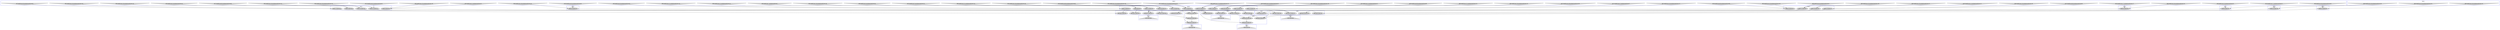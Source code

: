 digraph G{

subgraph cluster_0 {
	node [style=filled];
	89;
	97;
	86;
	83;
	color=blue;
	label = " add_0";
}
subgraph cluster_1 {
	node [style=filled];
	93;
	85;
	81;
	90;
	87;
	color=blue;
	label = " add_1";
}
subgraph cluster_2 {
	node [style=filled];
	88;
	96;
	82;
	91;
	color=blue;
	label = " add_2";
}
subgraph cluster_3 {
	node [style=filled];
	92;
	94;
	95;
	color=blue;
	label = " add_3";
}
subgraph cluster_4 {
	node [style=filled];
	84;
	98;
	99;
	color=blue;
	label = " add_4";
}
subgraph cluster_5 {
	node [style=filled];
	80;
	color=blue;
	label = " add_5";
}
subgraph cluster_6 {
	node [style=filled];
	34;
	66;
	50;
	2;
	18;
	37;
	5;
	69;
	53;
	21;
	72;
	color=blue;
	label = " mul_0";
}
subgraph cluster_7 {
	node [style=filled];
	24;
	40;
	8;
	56;
	11;
	color=blue;
	label = " mul_1";
}
subgraph cluster_8 {
	node [style=filled];
	43;
	27;
	59;
	75;
	color=blue;
	label = " mul_2";
}
subgraph cluster_9 {
	node [style=filled];
	30;
	color=blue;
	label = " mul_3";
}
subgraph cluster_10 {
	node [style=filled];
	78;
	color=blue;
	label = " mul_4";
}
subgraph cluster_11 {
	node [style=filled];
	62;
	color=blue;
	label = " mul_5";
}
subgraph cluster_12 {
	node [style=filled];
	46;
	color=blue;
	label = " mul_6";
}
subgraph cluster_13 {
	node [style=filled];
	14;
	color=blue;
	label = " mul_7";
}
subgraph cluster_14 {
	node [style=filled];
	0;
	3;
	6;
	9;
	12;
	16;
	19;
	22;
	25;
	28;
	32;
	35;
	38;
	41;
	44;
	48;
	51;
	54;
	57;
	60;
	64;
	67;
	70;
	73;
	76;
	1;
	33;
	65;
	49;
	17;
	4;
	36;
	68;
	52;
	20;
	55;
	71;
	7;
	23;
	39;
	42;
	74;
	26;
	10;
	58;
	77;
	61;
	color=blue;
	label = " load_0";
}
subgraph cluster_15 {
	node [style=filled];
	13;
	45;
	29;
	color=blue;
	label = " load_1";
}
subgraph cluster_16 {
	node [style=filled];
	15;
	color=blue;
	label = " store_0";
}
subgraph cluster_17 {
	node [style=filled];
	63;
	color=blue;
	label = " store_1";
}
subgraph cluster_18 {
	node [style=filled];
	47;
	color=blue;
	label = " store_2";
}
subgraph cluster_19 {
	node [style=filled];
	79;
	color=blue;
	label = " store_3";
}
subgraph cluster_20 {
	node [style=filled];
	31;
	color=blue;
	label = " store_4";
}
0[label="A[0].ASAPCycle:7.ArchitecturalCycle:7";shape=invtriangle];
1[label="B[0].ASAPCycle:121.ArchitecturalCycle:121";shape=invtriangle];
2[label="mul6.Cycle:129";shape=ellipse];
3[label="A[1].ASAPCycle:12.ArchitecturalCycle:12";shape=invtriangle];
4[label="B[1].ASAPCycle:126.ArchitecturalCycle:126";shape=invtriangle];
5[label="mul6.1.Cycle:135";shape=ellipse];
6[label="A[2].ASAPCycle:16.ArchitecturalCycle:16";shape=invtriangle];
7[label="B[2].ASAPCycle:130.ArchitecturalCycle:133";shape=invtriangle];
8[label="mul6.2.Cycle:139";shape=ellipse];
9[label="A[3].ASAPCycle:21.ArchitecturalCycle:21";shape=invtriangle];
10[label="B[3].ASAPCycle:135.ArchitecturalCycle:139";shape=invtriangle];
11[label="mul6.3.Cycle:143";shape=ellipse];
12[label="A[4].ASAPCycle:25.ArchitecturalCycle:25";shape=invtriangle];
13[label="B[4].ASAPCycle:140.ArchitecturalCycle:140";shape=invtriangle];
14[label="mul6.4.Cycle:141";shape=ellipse];
15[label="C[0].Cycle:148";shape=triangle];
16[label="A[5].ASAPCycle:30.ArchitecturalCycle:30";shape=invtriangle];
17[label="B[0].ASAPCycle:121.ArchitecturalCycle:125";shape=invtriangle];
18[label="mul6.17.Cycle:131";shape=ellipse];
19[label="A[6].ASAPCycle:34.ArchitecturalCycle:34";shape=invtriangle];
20[label="B[1].ASAPCycle:126.ArchitecturalCycle:130";shape=invtriangle];
21[label="mul6.1.1.Cycle:141";shape=ellipse];
22[label="A[7].ASAPCycle:39.ArchitecturalCycle:39";shape=invtriangle];
23[label="B[2].ASAPCycle:130.ArchitecturalCycle:134";shape=invtriangle];
24[label="mul6.2.1.Cycle:135";shape=ellipse];
25[label="A[8].ASAPCycle:44.ArchitecturalCycle:44";shape=invtriangle];
26[label="B[3].ASAPCycle:135.ArchitecturalCycle:138";shape=invtriangle];
27[label="mul6.3.1.Cycle:139";shape=ellipse];
28[label="A[9].ASAPCycle:48.ArchitecturalCycle:48";shape=invtriangle];
29[label="B[4].ASAPCycle:140.ArchitecturalCycle:142";shape=invtriangle];
30[label="mul6.4.1.Cycle:143";shape=ellipse];
31[label="C[1].Cycle:148";shape=triangle];
32[label="A[10].ASAPCycle:53.ArchitecturalCycle:53";shape=invtriangle];
33[label="B[0].ASAPCycle:121.ArchitecturalCycle:122";shape=invtriangle];
34[label="mul6.211.Cycle:123";shape=ellipse];
35[label="A[11].ASAPCycle:57.ArchitecturalCycle:57";shape=invtriangle];
36[label="B[1].ASAPCycle:126.ArchitecturalCycle:127";shape=invtriangle];
37[label="mul6.1.2.Cycle:133";shape=ellipse];
38[label="A[12].ASAPCycle:62.ArchitecturalCycle:62";shape=invtriangle];
39[label="B[2].ASAPCycle:130.ArchitecturalCycle:135";shape=invtriangle];
40[label="mul6.2.2.Cycle:137";shape=ellipse];
41[label="A[13].ASAPCycle:66.ArchitecturalCycle:66";shape=invtriangle];
42[label="B[3].ASAPCycle:135.ArchitecturalCycle:136";shape=invtriangle];
43[label="mul6.3.2.Cycle:137";shape=ellipse];
44[label="A[14].ASAPCycle:71.ArchitecturalCycle:71";shape=invtriangle];
45[label="B[4].ASAPCycle:140.ArchitecturalCycle:141";shape=invtriangle];
46[label="mul6.4.2.Cycle:142";shape=ellipse];
47[label="C[2].Cycle:148";shape=triangle];
48[label="A[15].ASAPCycle:76.ArchitecturalCycle:76";shape=invtriangle];
49[label="B[0].ASAPCycle:121.ArchitecturalCycle:124";shape=invtriangle];
50[label="mul6.315.Cycle:127";shape=ellipse];
51[label="A[16].ASAPCycle:80.ArchitecturalCycle:80";shape=invtriangle];
52[label="B[1].ASAPCycle:126.ArchitecturalCycle:129";shape=invtriangle];
53[label="mul6.1.3.Cycle:139";shape=ellipse];
54[label="A[17].ASAPCycle:85.ArchitecturalCycle:85";shape=invtriangle];
55[label="B[2].ASAPCycle:130.ArchitecturalCycle:131";shape=invtriangle];
56[label="mul6.2.3.Cycle:141";shape=ellipse];
57[label="A[18].ASAPCycle:89.ArchitecturalCycle:89";shape=invtriangle];
58[label="B[3].ASAPCycle:135.ArchitecturalCycle:140";shape=invtriangle];
59[label="mul6.3.3.Cycle:141";shape=ellipse];
60[label="A[19].ASAPCycle:94.ArchitecturalCycle:94";shape=invtriangle];
61[label="B[4].ASAPCycle:140.ArchitecturalCycle:142";shape=invtriangle];
62[label="mul6.4.3.Cycle:143";shape=ellipse];
63[label="C[3].Cycle:148";shape=triangle];
64[label="A[20].ASAPCycle:98.ArchitecturalCycle:98";shape=invtriangle];
65[label="B[0].ASAPCycle:121.ArchitecturalCycle:123";shape=invtriangle];
66[label="mul6.419.Cycle:125";shape=ellipse];
67[label="A[21].ASAPCycle:103.ArchitecturalCycle:103";shape=invtriangle];
68[label="B[1].ASAPCycle:126.ArchitecturalCycle:128";shape=invtriangle];
69[label="mul6.1.4.Cycle:137";shape=ellipse];
70[label="A[22].ASAPCycle:108.ArchitecturalCycle:108";shape=invtriangle];
71[label="B[2].ASAPCycle:130.ArchitecturalCycle:132";shape=invtriangle];
72[label="mul6.2.4.Cycle:143";shape=ellipse];
73[label="A[23].ASAPCycle:112.ArchitecturalCycle:112";shape=invtriangle];
74[label="B[3].ASAPCycle:135.ArchitecturalCycle:137";shape=invtriangle];
75[label="mul6.3.4.Cycle:143";shape=ellipse];
76[label="A[24].ASAPCycle:117.ArchitecturalCycle:117";shape=invtriangle];
77[label="B[4].ASAPCycle:140.ArchitecturalCycle:141";shape=invtriangle];
78[label="mul6.4.4.Cycle:142";shape=ellipse];
79[label="C[4].Cycle:148";shape=triangle];
80[label="add.sup.0.Cycle:145";shape=ellipse];
81[label="add.sup.1.Cycle:145";shape=ellipse];
82[label="add.sup.2.Cycle:146";shape=ellipse];
83[label="add.sup.3.Cycle:147";shape=ellipse];
84[label="add.sup.4.Cycle:145";shape=ellipse];
85[label="add.sup.5.Cycle:144";shape=ellipse];
86[label="add.sup.6.Cycle:146";shape=ellipse];
87[label="add.sup.7.Cycle:147";shape=ellipse];
88[label="add.sup.8.Cycle:144";shape=ellipse];
89[label="add.sup.9.Cycle:139";shape=ellipse];
90[label="add.sup.10.Cycle:146";shape=ellipse];
91[label="add.sup.11.Cycle:147";shape=ellipse];
92[label="add.sup.12.Cycle:145";shape=ellipse];
93[label="add.sup.13.Cycle:143";shape=ellipse];
94[label="add.sup.14.Cycle:146";shape=ellipse];
95[label="add.sup.15.Cycle:147";shape=ellipse];
96[label="add.sup.16.Cycle:145";shape=ellipse];
97[label="add.sup.17.Cycle:145";shape=ellipse];
98[label="add.sup.18.Cycle:146";shape=ellipse];
99[label="add.sup.19.Cycle:147";shape=ellipse];
0->2;
1->2;
3->5;
4->5;
6->8;
7->8;
9->11;
10->11;
12->14;
13->14;
16->18;
17->18;
19->21;
20->21;
22->24;
23->24;
25->27;
26->27;
28->30;
29->30;
32->34;
33->34;
35->37;
36->37;
38->40;
39->40;
41->43;
42->43;
44->46;
45->46;
48->50;
49->50;
51->53;
52->53;
54->56;
55->56;
57->59;
58->59;
60->62;
61->62;
64->66;
65->66;
67->69;
68->69;
70->72;
71->72;
73->75;
74->75;
76->78;
77->78;
14->80;
11->80;
8->81;
2->81;
80->82;
81->82;
82->83;
5->83;
83->15;
30->84;
27->84;
24->85;
18->85;
84->86;
85->86;
86->87;
21->87;
87->31;
46->88;
43->88;
40->89;
34->89;
88->90;
89->90;
90->91;
37->91;
91->47;
62->92;
59->92;
56->93;
50->93;
92->94;
93->94;
94->95;
53->95;
95->63;
78->96;
75->96;
72->97;
66->97;
96->98;
97->98;
98->99;
69->99;
99->79;
}
